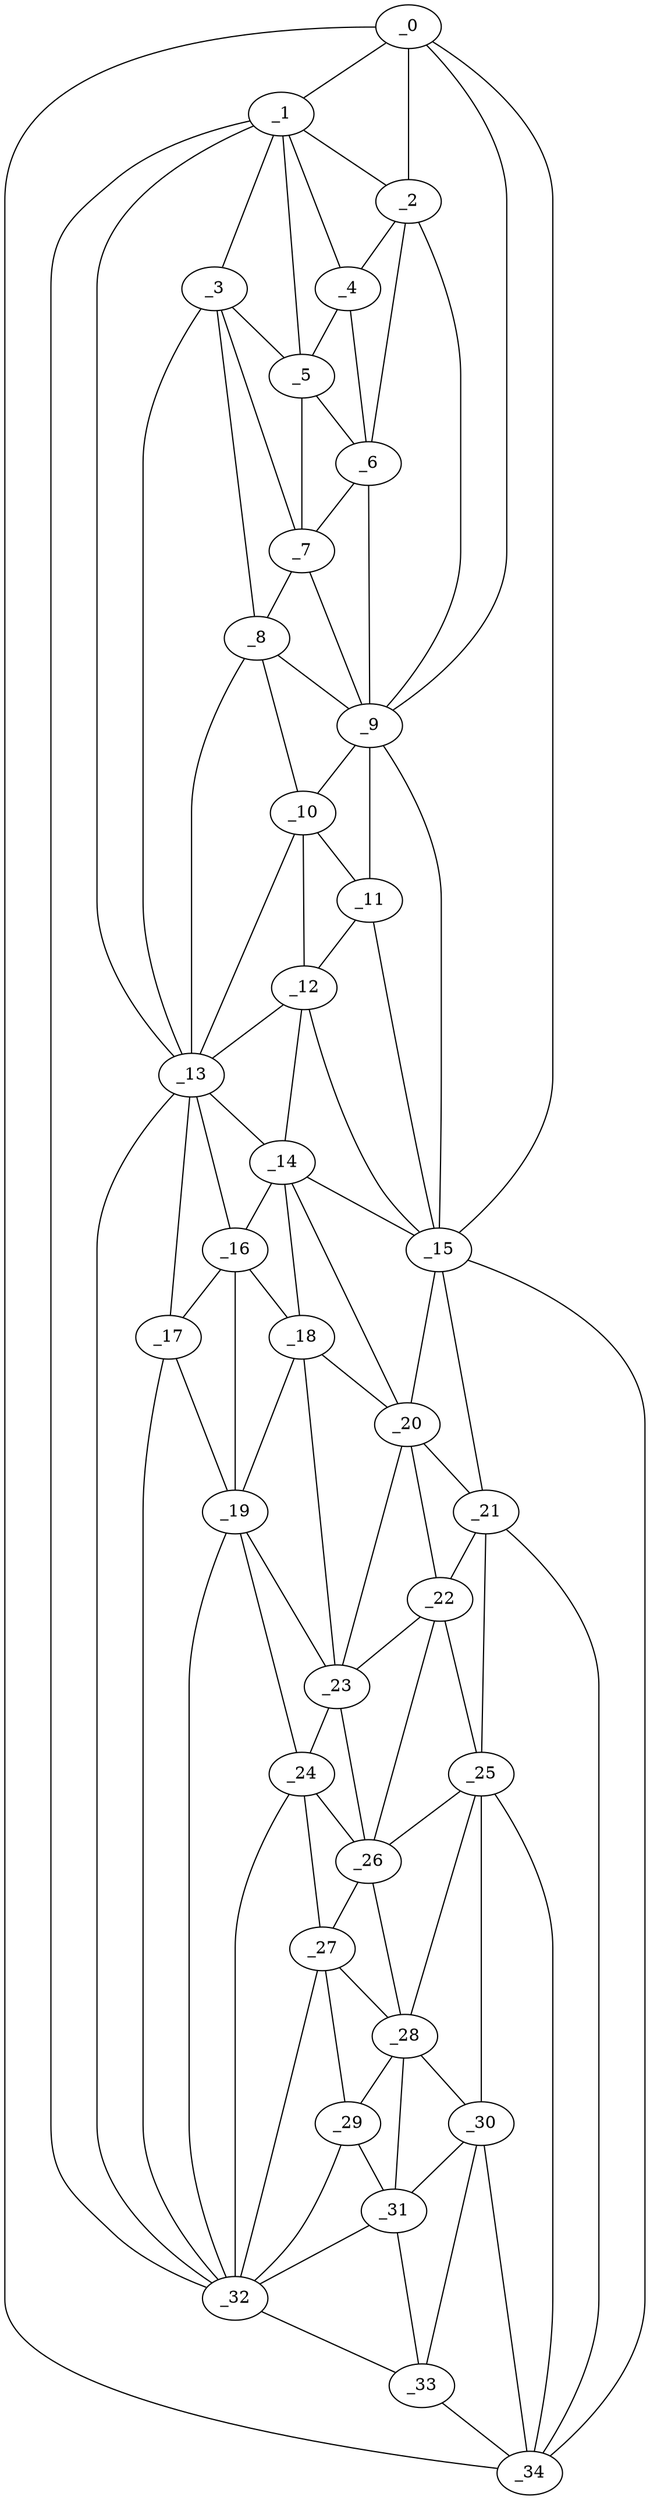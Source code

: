 graph "obj1__0.gxl" {
	_0	 [x=5,
		y=86];
	_1	 [x=7,
		y=45];
	_0 -- _1	 [valence=1];
	_2	 [x=7,
		y=69];
	_0 -- _2	 [valence=1];
	_9	 [x=34,
		y=56];
	_0 -- _9	 [valence=2];
	_15	 [x=63,
		y=83];
	_0 -- _15	 [valence=1];
	_34	 [x=126,
		y=83];
	_0 -- _34	 [valence=1];
	_1 -- _2	 [valence=2];
	_3	 [x=15,
		y=46];
	_1 -- _3	 [valence=2];
	_4	 [x=15,
		y=55];
	_1 -- _4	 [valence=1];
	_5	 [x=16,
		y=51];
	_1 -- _5	 [valence=2];
	_13	 [x=52,
		y=47];
	_1 -- _13	 [valence=1];
	_32	 [x=119,
		y=42];
	_1 -- _32	 [valence=1];
	_2 -- _4	 [valence=1];
	_6	 [x=20,
		y=55];
	_2 -- _6	 [valence=1];
	_2 -- _9	 [valence=2];
	_3 -- _5	 [valence=1];
	_7	 [x=22,
		y=48];
	_3 -- _7	 [valence=2];
	_8	 [x=33,
		y=48];
	_3 -- _8	 [valence=2];
	_3 -- _13	 [valence=2];
	_4 -- _5	 [valence=2];
	_4 -- _6	 [valence=2];
	_5 -- _6	 [valence=2];
	_5 -- _7	 [valence=2];
	_6 -- _7	 [valence=2];
	_6 -- _9	 [valence=2];
	_7 -- _8	 [valence=1];
	_7 -- _9	 [valence=2];
	_8 -- _9	 [valence=2];
	_10	 [x=43,
		y=48];
	_8 -- _10	 [valence=2];
	_8 -- _13	 [valence=2];
	_9 -- _10	 [valence=2];
	_11	 [x=43,
		y=56];
	_9 -- _11	 [valence=2];
	_9 -- _15	 [valence=2];
	_10 -- _11	 [valence=1];
	_12	 [x=49,
		y=55];
	_10 -- _12	 [valence=2];
	_10 -- _13	 [valence=2];
	_11 -- _12	 [valence=2];
	_11 -- _15	 [valence=1];
	_12 -- _13	 [valence=1];
	_14	 [x=60,
		y=56];
	_12 -- _14	 [valence=2];
	_12 -- _15	 [valence=2];
	_13 -- _14	 [valence=2];
	_16	 [x=66,
		y=50];
	_13 -- _16	 [valence=2];
	_17	 [x=67,
		y=47];
	_13 -- _17	 [valence=1];
	_13 -- _32	 [valence=2];
	_14 -- _15	 [valence=2];
	_14 -- _16	 [valence=1];
	_18	 [x=73,
		y=57];
	_14 -- _18	 [valence=2];
	_20	 [x=76,
		y=72];
	_14 -- _20	 [valence=1];
	_15 -- _20	 [valence=2];
	_21	 [x=76,
		y=81];
	_15 -- _21	 [valence=2];
	_15 -- _34	 [valence=2];
	_16 -- _17	 [valence=1];
	_16 -- _18	 [valence=1];
	_19	 [x=74,
		y=47];
	_16 -- _19	 [valence=2];
	_17 -- _19	 [valence=2];
	_17 -- _32	 [valence=2];
	_18 -- _19	 [valence=2];
	_18 -- _20	 [valence=2];
	_23	 [x=86,
		y=54];
	_18 -- _23	 [valence=2];
	_19 -- _23	 [valence=2];
	_24	 [x=93,
		y=46];
	_19 -- _24	 [valence=2];
	_19 -- _32	 [valence=2];
	_20 -- _21	 [valence=1];
	_22	 [x=85,
		y=75];
	_20 -- _22	 [valence=1];
	_20 -- _23	 [valence=1];
	_21 -- _22	 [valence=1];
	_25	 [x=96,
		y=73];
	_21 -- _25	 [valence=2];
	_21 -- _34	 [valence=1];
	_22 -- _23	 [valence=2];
	_22 -- _25	 [valence=1];
	_26	 [x=97,
		y=60];
	_22 -- _26	 [valence=2];
	_23 -- _24	 [valence=2];
	_23 -- _26	 [valence=1];
	_24 -- _26	 [valence=1];
	_27	 [x=101,
		y=48];
	_24 -- _27	 [valence=2];
	_24 -- _32	 [valence=2];
	_25 -- _26	 [valence=2];
	_28	 [x=102,
		y=60];
	_25 -- _28	 [valence=2];
	_30	 [x=110,
		y=74];
	_25 -- _30	 [valence=2];
	_25 -- _34	 [valence=1];
	_26 -- _27	 [valence=1];
	_26 -- _28	 [valence=1];
	_27 -- _28	 [valence=1];
	_29	 [x=107,
		y=48];
	_27 -- _29	 [valence=2];
	_27 -- _32	 [valence=1];
	_28 -- _29	 [valence=2];
	_28 -- _30	 [valence=2];
	_31	 [x=115,
		y=56];
	_28 -- _31	 [valence=2];
	_29 -- _31	 [valence=2];
	_29 -- _32	 [valence=2];
	_30 -- _31	 [valence=2];
	_33	 [x=125,
		y=67];
	_30 -- _33	 [valence=1];
	_30 -- _34	 [valence=2];
	_31 -- _32	 [valence=1];
	_31 -- _33	 [valence=2];
	_32 -- _33	 [valence=1];
	_33 -- _34	 [valence=1];
}
